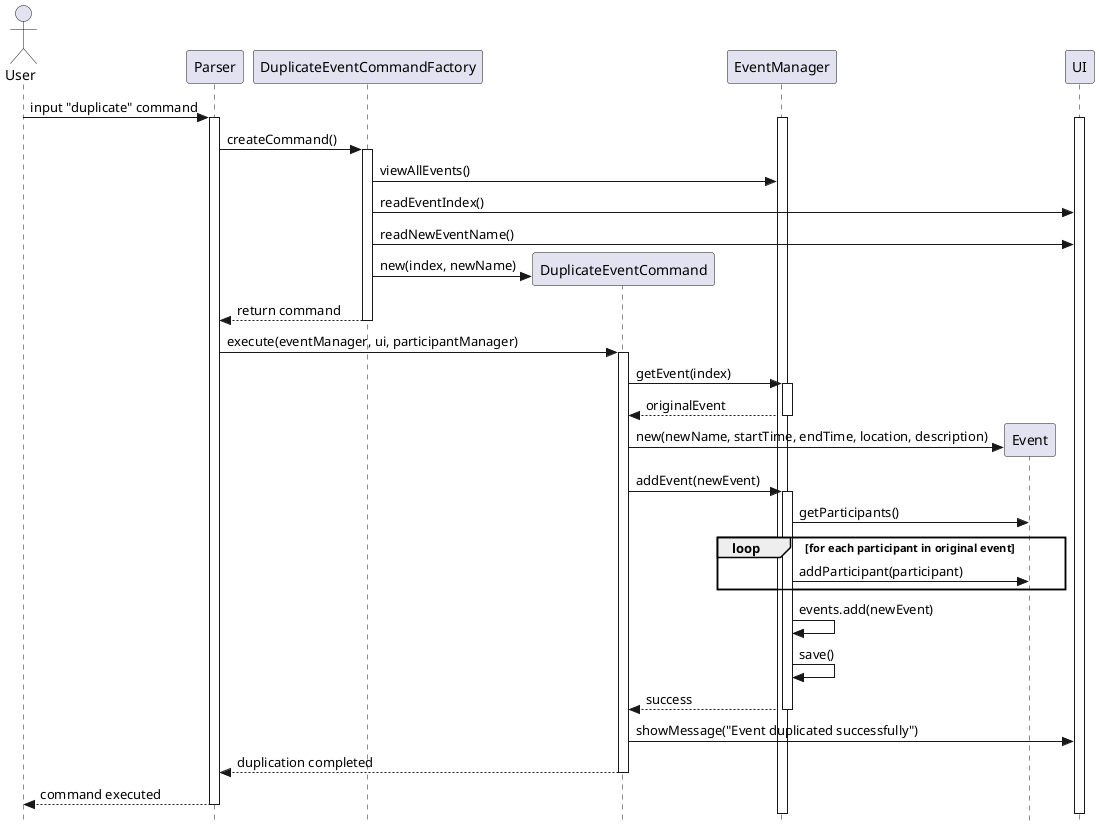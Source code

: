 @startuml
hide footbox
skinparam style strictuml

actor User
participant Parser
participant DuplicateEventCommandFactory
participant DuplicateEventCommand
participant EventManager
participant Event
participant UI

User -> Parser: input "duplicate" command
activate Parser
activate UI
activate EventManager

Parser -> DuplicateEventCommandFactory: createCommand()
activate DuplicateEventCommandFactory
    DuplicateEventCommandFactory -> EventManager: viewAllEvents()
    DuplicateEventCommandFactory -> UI: readEventIndex()
    DuplicateEventCommandFactory -> UI: readNewEventName()
    create DuplicateEventCommand
    DuplicateEventCommandFactory -> DuplicateEventCommand: new(index, newName)
    DuplicateEventCommandFactory --> Parser: return command
deactivate DuplicateEventCommandFactory

Parser -> DuplicateEventCommand: execute(eventManager, ui, participantManager)
activate DuplicateEventCommand
    DuplicateEventCommand -> EventManager: getEvent(index)
    activate EventManager
        EventManager --> DuplicateEventCommand: originalEvent
    deactivate EventManager

    create Event
    DuplicateEventCommand -> Event: new(newName, startTime, endTime, location, description)

    DuplicateEventCommand -> EventManager: addEvent(newEvent)
    activate EventManager
        EventManager -> Event: getParticipants()
        loop for each participant in original event
            EventManager -> Event: addParticipant(participant)
        end
        EventManager -> EventManager: events.add(newEvent)
        EventManager -> EventManager: save()
        EventManager --> DuplicateEventCommand: success
    deactivate EventManager

    DuplicateEventCommand -> UI: showMessage("Event duplicated successfully")
    DuplicateEventCommand --> Parser: duplication completed
deactivate DuplicateEventCommand

Parser --> User: command executed
deactivate Parser
@enduml